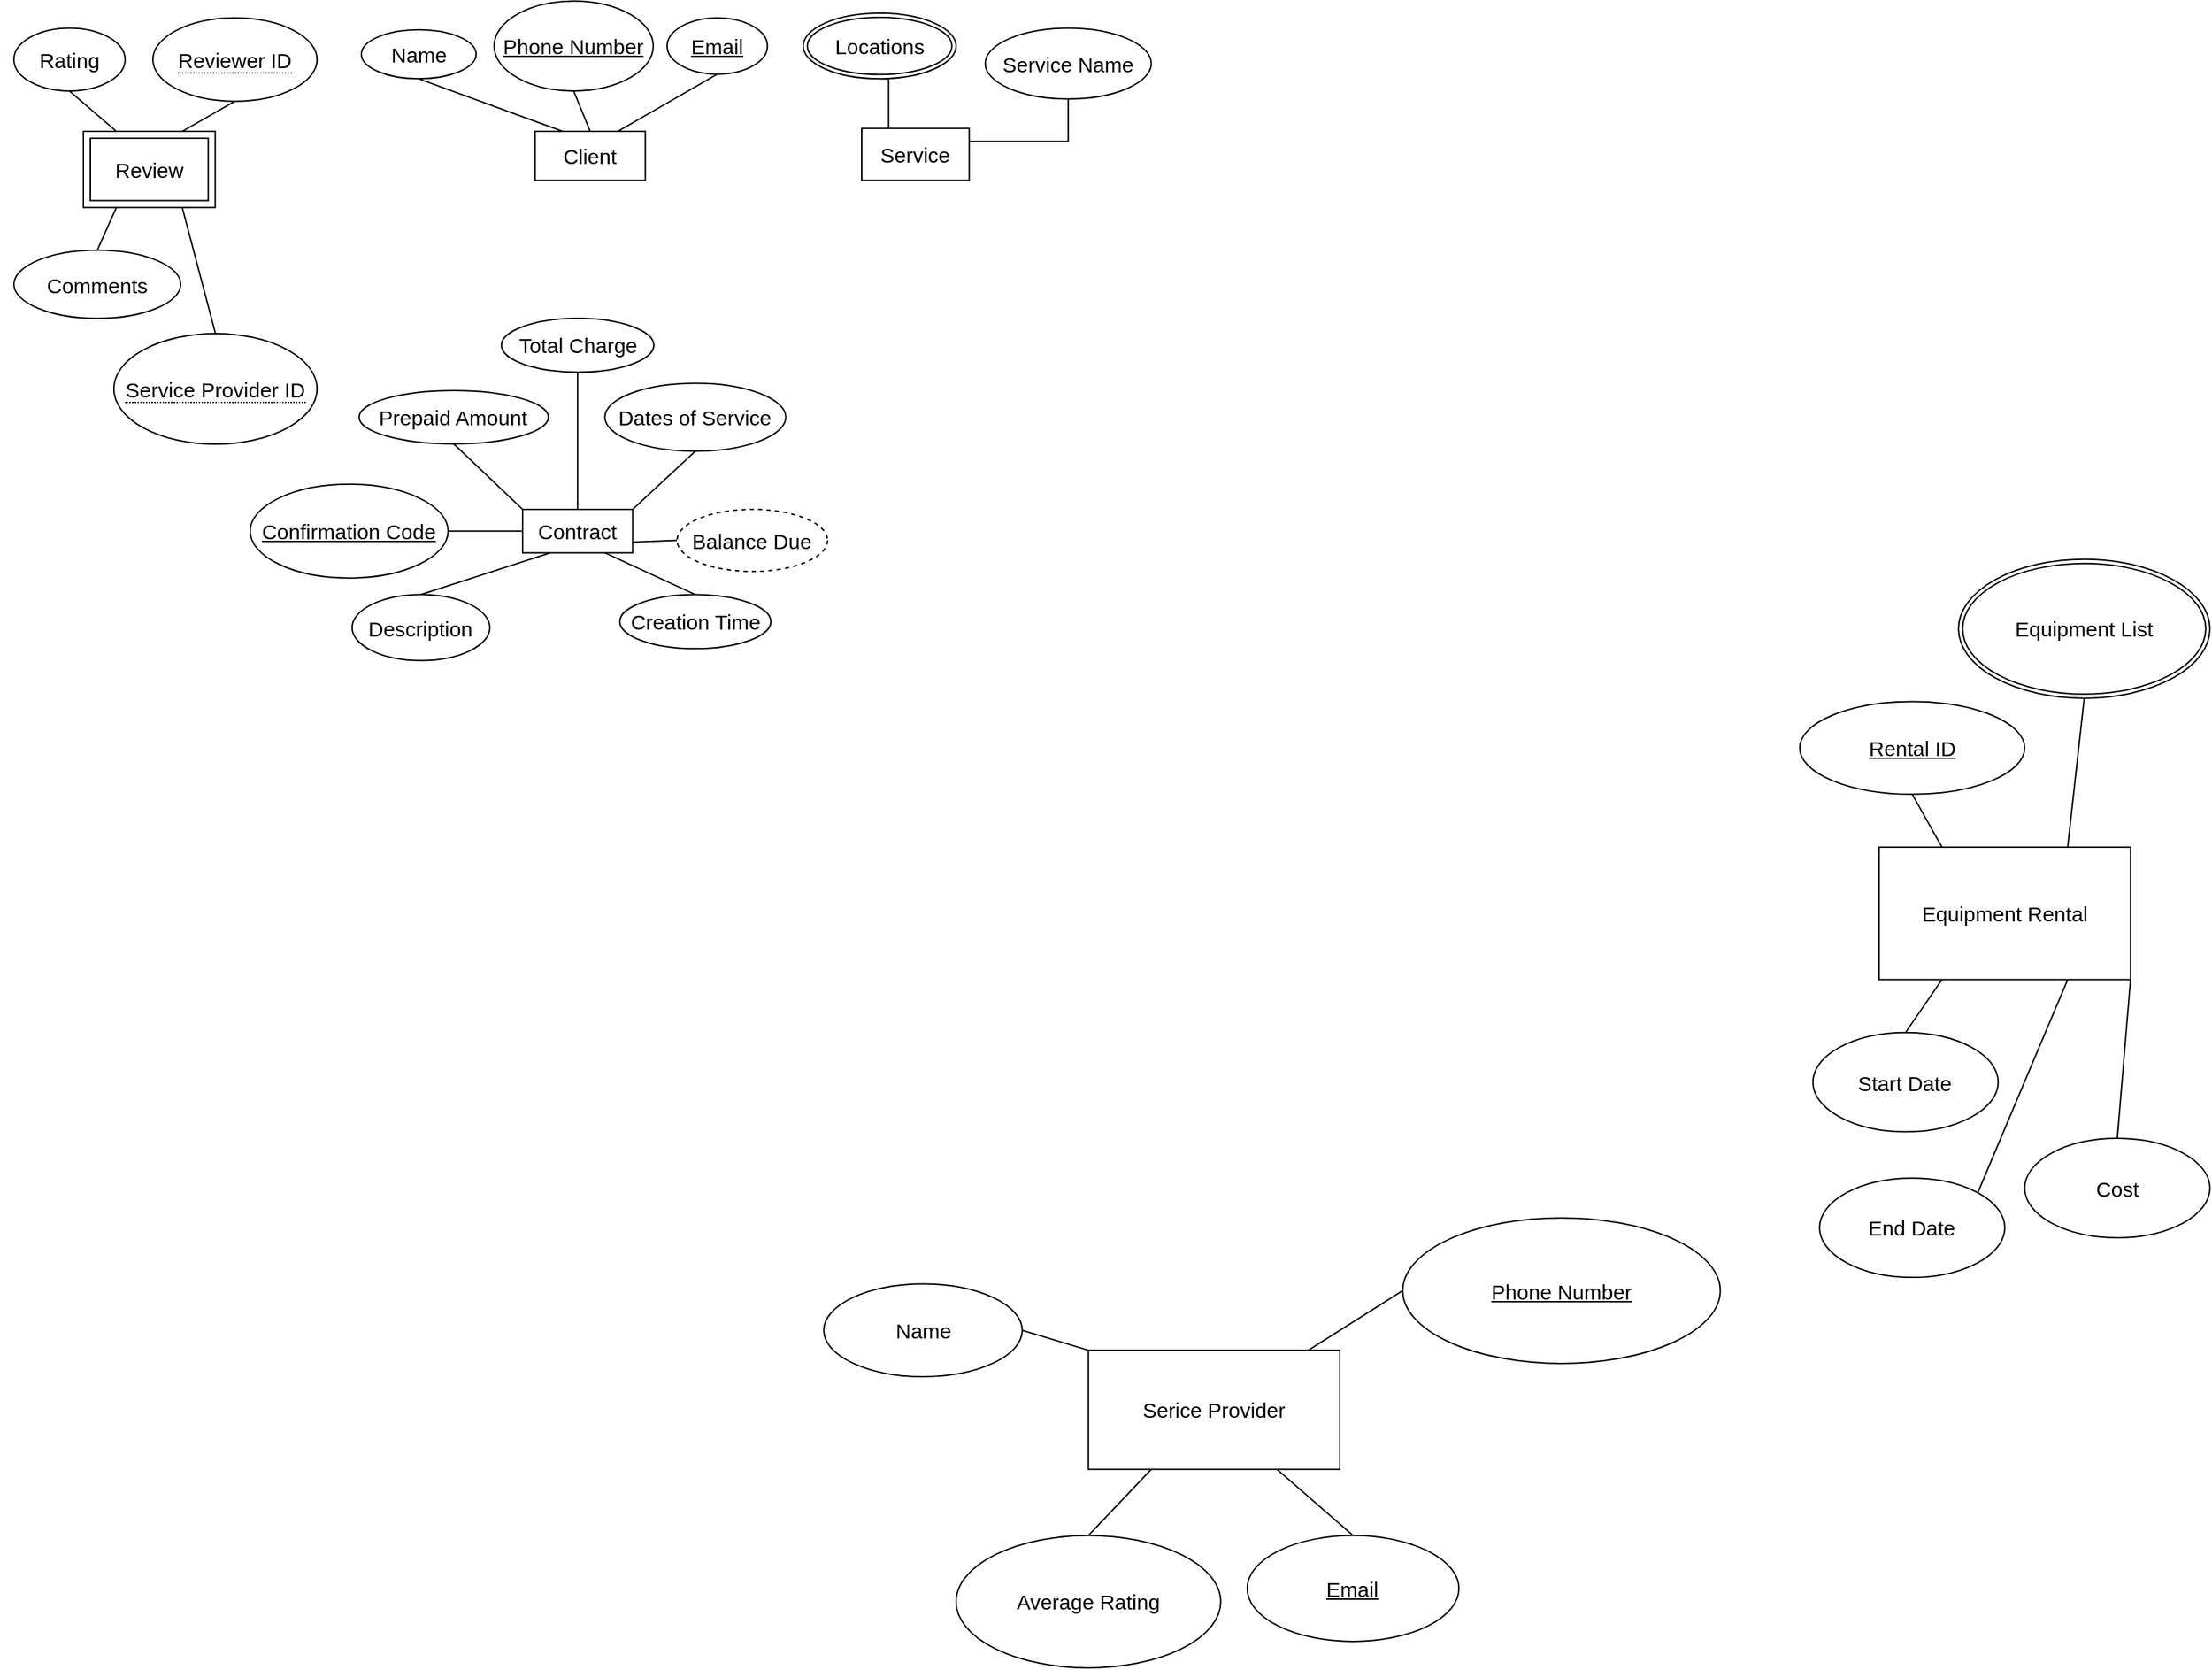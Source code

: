<mxfile version="24.0.6" type="github">
  <diagram id="uwfAcFQ30mh1qVoZ9az8" name="Page-1">
    <mxGraphModel dx="4069" dy="2191" grid="1" gridSize="10" guides="1" tooltips="1" connect="1" arrows="1" fold="1" page="1" pageScale="1" pageWidth="850" pageHeight="1100" math="0" shadow="0">
      <root>
        <mxCell id="0" />
        <mxCell id="1" parent="0" />
        <mxCell id="cQRUg3gUIwxrzt-b6gOe-111" value="" style="group;aspect=fixed;fontSize=15;" vertex="1" connectable="0" parent="1">
          <mxGeometry width="1590" height="1200" as="geometry" />
        </mxCell>
        <mxCell id="58" style="edgeStyle=none;html=1;exitX=0.5;exitY=0;exitDx=0;exitDy=0;entryX=0.5;entryY=1;entryDx=0;entryDy=0;fontSize=15;endArrow=none;endFill=0;" parent="cQRUg3gUIwxrzt-b6gOe-111" source="2" target="5" edge="1">
          <mxGeometry relative="1" as="geometry" />
        </mxCell>
        <mxCell id="60" style="edgeStyle=none;html=1;exitX=0.75;exitY=0;exitDx=0;exitDy=0;entryX=0.5;entryY=1;entryDx=0;entryDy=0;fontSize=15;endArrow=none;endFill=0;" parent="cQRUg3gUIwxrzt-b6gOe-111" source="2" target="6" edge="1">
          <mxGeometry relative="1" as="geometry" />
        </mxCell>
        <mxCell id="2" value="&lt;font style=&quot;font-size: 15px;&quot;&gt;Client&lt;/font&gt;" style="rounded=0;whiteSpace=wrap;html=1;fontSize=15;" parent="cQRUg3gUIwxrzt-b6gOe-111" vertex="1">
          <mxGeometry x="385" y="94.52" width="79.28" height="35.24" as="geometry" />
        </mxCell>
        <mxCell id="59" style="edgeStyle=none;html=1;exitX=0.5;exitY=1;exitDx=0;exitDy=0;entryX=0.25;entryY=0;entryDx=0;entryDy=0;fontSize=15;endArrow=none;endFill=0;" parent="cQRUg3gUIwxrzt-b6gOe-111" source="3" target="2" edge="1">
          <mxGeometry relative="1" as="geometry" />
        </mxCell>
        <mxCell id="3" value="Name" style="ellipse;whiteSpace=wrap;html=1;fontSize=15;" parent="cQRUg3gUIwxrzt-b6gOe-111" vertex="1">
          <mxGeometry x="260.0" y="21.43" width="82.57" height="35.24" as="geometry" />
        </mxCell>
        <mxCell id="5" value="&lt;u style=&quot;font-size: 15px;&quot;&gt;Phone Number&lt;/u&gt;" style="ellipse;whiteSpace=wrap;html=1;fontSize=15;" parent="cQRUg3gUIwxrzt-b6gOe-111" vertex="1">
          <mxGeometry x="355.49" y="0.72" width="114.51" height="64.76" as="geometry" />
        </mxCell>
        <mxCell id="6" value="&lt;u style=&quot;font-size: 15px;&quot;&gt;Email&lt;/u&gt;" style="ellipse;whiteSpace=wrap;html=1;fontSize=15;" parent="cQRUg3gUIwxrzt-b6gOe-111" vertex="1">
          <mxGeometry x="480.0" y="12.86" width="72.17" height="40.48" as="geometry" />
        </mxCell>
        <mxCell id="7" value="Serice Provider" style="rounded=0;whiteSpace=wrap;html=1;fontSize=15;" parent="cQRUg3gUIwxrzt-b6gOe-111" vertex="1">
          <mxGeometry x="783.099" y="971.429" width="180.898" height="85.714" as="geometry" />
        </mxCell>
        <mxCell id="40" style="edgeStyle=none;html=1;exitX=1;exitY=0.5;exitDx=0;exitDy=0;entryX=0;entryY=0;entryDx=0;entryDy=0;fontSize=15;endArrow=none;endFill=0;" parent="cQRUg3gUIwxrzt-b6gOe-111" source="9" target="7" edge="1">
          <mxGeometry relative="1" as="geometry" />
        </mxCell>
        <mxCell id="9" value="Name" style="ellipse;whiteSpace=wrap;html=1;fontSize=15;" parent="cQRUg3gUIwxrzt-b6gOe-111" vertex="1">
          <mxGeometry x="592.68" y="923.81" width="142.814" height="66.667" as="geometry" />
        </mxCell>
        <mxCell id="42" style="edgeStyle=none;html=1;exitX=0.5;exitY=0;exitDx=0;exitDy=0;entryX=0.75;entryY=1;entryDx=0;entryDy=0;fontSize=15;endArrow=none;endFill=0;" parent="cQRUg3gUIwxrzt-b6gOe-111" source="10" target="7" edge="1">
          <mxGeometry relative="1" as="geometry" />
        </mxCell>
        <mxCell id="10" value="&lt;u style=&quot;font-size: 15px;&quot;&gt;Email&lt;/u&gt;" style="ellipse;whiteSpace=wrap;html=1;fontSize=15;" parent="cQRUg3gUIwxrzt-b6gOe-111" vertex="1">
          <mxGeometry x="897.35" y="1104.762" width="152.335" height="76.19" as="geometry" />
        </mxCell>
        <mxCell id="41" style="edgeStyle=none;html=1;exitX=0;exitY=0.5;exitDx=0;exitDy=0;fontSize=15;endArrow=none;endFill=0;" parent="cQRUg3gUIwxrzt-b6gOe-111" source="11" target="7" edge="1">
          <mxGeometry relative="1" as="geometry" />
        </mxCell>
        <mxCell id="11" value="&lt;u style=&quot;font-size: 15px;&quot;&gt;Phone Number&lt;/u&gt;" style="ellipse;whiteSpace=wrap;html=1;fontSize=15;" parent="cQRUg3gUIwxrzt-b6gOe-111" vertex="1">
          <mxGeometry x="1009.222" y="876.19" width="228.503" height="104.762" as="geometry" />
        </mxCell>
        <mxCell id="39" style="edgeStyle=none;html=1;exitX=0.5;exitY=0;exitDx=0;exitDy=0;entryX=0.25;entryY=1;entryDx=0;entryDy=0;fontSize=15;endArrow=none;endFill=0;" parent="cQRUg3gUIwxrzt-b6gOe-111" source="12" target="7" edge="1">
          <mxGeometry relative="1" as="geometry" />
        </mxCell>
        <mxCell id="12" value="Average Rating" style="ellipse;whiteSpace=wrap;html=1;fontSize=15;" parent="cQRUg3gUIwxrzt-b6gOe-111" vertex="1">
          <mxGeometry x="687.889" y="1104.762" width="190.419" height="95.238" as="geometry" />
        </mxCell>
        <mxCell id="51" style="edgeStyle=none;html=1;exitX=0.75;exitY=1;exitDx=0;exitDy=0;entryX=0.5;entryY=0;entryDx=0;entryDy=0;fontSize=15;endArrow=none;endFill=0;" parent="cQRUg3gUIwxrzt-b6gOe-111" source="13" target="14" edge="1">
          <mxGeometry relative="1" as="geometry" />
        </mxCell>
        <mxCell id="52" style="edgeStyle=none;html=1;exitX=0.25;exitY=1;exitDx=0;exitDy=0;entryX=0.5;entryY=0;entryDx=0;entryDy=0;fontSize=15;endArrow=none;endFill=0;" parent="cQRUg3gUIwxrzt-b6gOe-111" source="13" target="15" edge="1">
          <mxGeometry relative="1" as="geometry" />
        </mxCell>
        <mxCell id="54" style="edgeStyle=none;html=1;exitX=1;exitY=0.75;exitDx=0;exitDy=0;entryX=0;entryY=0.5;entryDx=0;entryDy=0;fontSize=15;endArrow=none;endFill=0;" parent="cQRUg3gUIwxrzt-b6gOe-111" source="13" target="26" edge="1">
          <mxGeometry relative="1" as="geometry" />
        </mxCell>
        <mxCell id="13" value="Contract" style="rounded=0;whiteSpace=wrap;html=1;fontSize=15;" parent="cQRUg3gUIwxrzt-b6gOe-111" vertex="1">
          <mxGeometry x="376.04" y="366.49" width="79.15" height="31.28" as="geometry" />
        </mxCell>
        <mxCell id="14" value="Creation Time" style="ellipse;whiteSpace=wrap;html=1;fontSize=15;" parent="cQRUg3gUIwxrzt-b6gOe-111" vertex="1">
          <mxGeometry x="445.93" y="427.77" width="108.7" height="38.9" as="geometry" />
        </mxCell>
        <mxCell id="15" value="Description" style="ellipse;whiteSpace=wrap;html=1;fontSize=15;" parent="cQRUg3gUIwxrzt-b6gOe-111" vertex="1">
          <mxGeometry x="253.33" y="427.77" width="99.1" height="47.48" as="geometry" />
        </mxCell>
        <mxCell id="55" style="edgeStyle=none;html=1;exitX=0.5;exitY=1;exitDx=0;exitDy=0;entryX=1;entryY=0;entryDx=0;entryDy=0;fontSize=15;endArrow=none;endFill=0;" parent="cQRUg3gUIwxrzt-b6gOe-111" source="17" target="13" edge="1">
          <mxGeometry relative="1" as="geometry" />
        </mxCell>
        <mxCell id="17" value="Dates of Service" style="ellipse;whiteSpace=wrap;html=1;fontSize=15;" parent="cQRUg3gUIwxrzt-b6gOe-111" vertex="1">
          <mxGeometry x="435.19" y="275.7" width="130.18" height="48.9" as="geometry" />
        </mxCell>
        <mxCell id="57" style="edgeStyle=none;html=1;exitX=0.5;exitY=1;exitDx=0;exitDy=0;entryX=0.5;entryY=0;entryDx=0;entryDy=0;fontSize=15;endArrow=none;endFill=0;" parent="cQRUg3gUIwxrzt-b6gOe-111" source="18" target="13" edge="1">
          <mxGeometry relative="1" as="geometry" />
        </mxCell>
        <mxCell id="18" value="Total Charge" style="ellipse;whiteSpace=wrap;html=1;fontSize=15;" parent="cQRUg3gUIwxrzt-b6gOe-111" vertex="1">
          <mxGeometry x="360.79" y="229.05" width="109.64" height="38.72" as="geometry" />
        </mxCell>
        <mxCell id="56" style="edgeStyle=none;html=1;exitX=0.5;exitY=1;exitDx=0;exitDy=0;entryX=0;entryY=0;entryDx=0;entryDy=0;fontSize=15;endArrow=none;endFill=0;" parent="cQRUg3gUIwxrzt-b6gOe-111" source="19" target="13" edge="1">
          <mxGeometry relative="1" as="geometry" />
        </mxCell>
        <mxCell id="19" value="Prepaid Amount" style="ellipse;whiteSpace=wrap;html=1;fontSize=15;" parent="cQRUg3gUIwxrzt-b6gOe-111" vertex="1">
          <mxGeometry x="258.36" y="280.94" width="136.23" height="38.43" as="geometry" />
        </mxCell>
        <mxCell id="26" value="Balance Due" style="ellipse;whiteSpace=wrap;html=1;align=center;dashed=1;fontSize=15;" parent="cQRUg3gUIwxrzt-b6gOe-111" vertex="1">
          <mxGeometry x="487.14" y="366.49" width="108.27" height="44.62" as="geometry" />
        </mxCell>
        <mxCell id="53" style="edgeStyle=none;html=1;exitX=1;exitY=0.5;exitDx=0;exitDy=0;entryX=0;entryY=0.5;entryDx=0;entryDy=0;fontSize=15;endArrow=none;endFill=0;" parent="cQRUg3gUIwxrzt-b6gOe-111" source="27" target="13" edge="1">
          <mxGeometry relative="1" as="geometry" />
        </mxCell>
        <mxCell id="27" value="Confirmation Code" style="ellipse;whiteSpace=wrap;html=1;align=center;fontStyle=4;fontSize=15;" parent="cQRUg3gUIwxrzt-b6gOe-111" vertex="1">
          <mxGeometry x="180" y="348.39" width="142.4" height="67.48" as="geometry" />
        </mxCell>
        <mxCell id="cQRUg3gUIwxrzt-b6gOe-122" style="edgeStyle=orthogonalEdgeStyle;rounded=0;orthogonalLoop=1;jettySize=auto;html=1;exitX=1;exitY=0.25;exitDx=0;exitDy=0;entryX=0.5;entryY=1;entryDx=0;entryDy=0;endArrow=none;endFill=0;" edge="1" parent="cQRUg3gUIwxrzt-b6gOe-111" source="29" target="30">
          <mxGeometry relative="1" as="geometry" />
        </mxCell>
        <mxCell id="29" value="Service" style="rounded=0;whiteSpace=wrap;html=1;fontSize=15;" parent="cQRUg3gUIwxrzt-b6gOe-111" vertex="1">
          <mxGeometry x="620" y="92.37" width="77.32" height="37.39" as="geometry" />
        </mxCell>
        <mxCell id="30" value="Service Name" style="ellipse;whiteSpace=wrap;html=1;fontSize=15;" parent="cQRUg3gUIwxrzt-b6gOe-111" vertex="1">
          <mxGeometry x="708.86" y="20.24" width="119.46" height="50.95" as="geometry" />
        </mxCell>
        <mxCell id="cQRUg3gUIwxrzt-b6gOe-120" style="edgeStyle=orthogonalEdgeStyle;rounded=0;orthogonalLoop=1;jettySize=auto;html=1;exitX=0.5;exitY=1;exitDx=0;exitDy=0;entryX=0.25;entryY=0;entryDx=0;entryDy=0;endArrow=none;endFill=0;" edge="1" parent="cQRUg3gUIwxrzt-b6gOe-111" source="31" target="29">
          <mxGeometry relative="1" as="geometry" />
        </mxCell>
        <mxCell id="31" value="Locations" style="ellipse;shape=doubleEllipse;margin=3;whiteSpace=wrap;html=1;align=center;fontSize=15;" parent="cQRUg3gUIwxrzt-b6gOe-111" vertex="1">
          <mxGeometry x="577.89" y="9.53" width="110" height="47.14" as="geometry" />
        </mxCell>
        <mxCell id="32" value="Review" style="shape=ext;margin=3;double=1;whiteSpace=wrap;html=1;align=center;fontSize=15;" parent="cQRUg3gUIwxrzt-b6gOe-111" vertex="1">
          <mxGeometry x="60" y="94.52" width="94.81" height="54.76" as="geometry" />
        </mxCell>
        <mxCell id="46" style="edgeStyle=none;html=1;exitX=0.5;exitY=1;exitDx=0;exitDy=0;entryX=0.75;entryY=0;entryDx=0;entryDy=0;fontSize=15;endArrow=none;endFill=0;" parent="cQRUg3gUIwxrzt-b6gOe-111" source="33" target="32" edge="1">
          <mxGeometry relative="1" as="geometry" />
        </mxCell>
        <mxCell id="33" value="&lt;span style=&quot;border-bottom: 1px dotted; font-size: 15px;&quot;&gt;&lt;font style=&quot;font-size: 15px;&quot;&gt;Reviewer ID&lt;/font&gt;&lt;/span&gt;" style="ellipse;whiteSpace=wrap;html=1;align=center;fontSize=15;" parent="cQRUg3gUIwxrzt-b6gOe-111" vertex="1">
          <mxGeometry x="110" y="12.86" width="118.14" height="60" as="geometry" />
        </mxCell>
        <mxCell id="47" style="edgeStyle=none;html=1;exitX=0.5;exitY=0;exitDx=0;exitDy=0;entryX=0.75;entryY=1;entryDx=0;entryDy=0;fontSize=15;endArrow=none;endFill=0;" parent="cQRUg3gUIwxrzt-b6gOe-111" source="34" target="32" edge="1">
          <mxGeometry relative="1" as="geometry" />
        </mxCell>
        <mxCell id="34" value="&lt;span style=&quot;border-bottom: 1px dotted; font-size: 15px;&quot;&gt;Service Provider ID&lt;/span&gt;" style="ellipse;whiteSpace=wrap;html=1;align=center;fontSize=15;" parent="cQRUg3gUIwxrzt-b6gOe-111" vertex="1">
          <mxGeometry x="81.91" y="240" width="146.23" height="79.53" as="geometry" />
        </mxCell>
        <mxCell id="45" style="edgeStyle=none;html=1;exitX=0.5;exitY=1;exitDx=0;exitDy=0;entryX=0.25;entryY=0;entryDx=0;entryDy=0;fontSize=15;endArrow=none;endFill=0;" parent="cQRUg3gUIwxrzt-b6gOe-111" source="35" target="32" edge="1">
          <mxGeometry relative="1" as="geometry" />
        </mxCell>
        <mxCell id="35" value="Rating" style="ellipse;whiteSpace=wrap;html=1;fontSize=15;" parent="cQRUg3gUIwxrzt-b6gOe-111" vertex="1">
          <mxGeometry x="10" y="20.24" width="80" height="45.24" as="geometry" />
        </mxCell>
        <mxCell id="48" style="edgeStyle=none;html=1;exitX=0.5;exitY=0;exitDx=0;exitDy=0;entryX=0.25;entryY=1;entryDx=0;entryDy=0;fontSize=15;endArrow=none;endFill=0;" parent="cQRUg3gUIwxrzt-b6gOe-111" source="36" target="32" edge="1">
          <mxGeometry relative="1" as="geometry" />
        </mxCell>
        <mxCell id="36" value="Comments" style="ellipse;whiteSpace=wrap;html=1;fontSize=15;" parent="cQRUg3gUIwxrzt-b6gOe-111" vertex="1">
          <mxGeometry x="10" y="180.0" width="120" height="49.05" as="geometry" />
        </mxCell>
        <mxCell id="104" style="edgeStyle=none;html=1;exitX=0.75;exitY=0;exitDx=0;exitDy=0;entryX=0.5;entryY=1;entryDx=0;entryDy=0;fontSize=15;endArrow=none;endFill=0;" parent="cQRUg3gUIwxrzt-b6gOe-111" source="93" target="103" edge="1">
          <mxGeometry relative="1" as="geometry" />
        </mxCell>
        <mxCell id="105" style="edgeStyle=none;html=1;exitX=0.25;exitY=0;exitDx=0;exitDy=0;entryX=0.5;entryY=1;entryDx=0;entryDy=0;fontSize=15;endArrow=none;endFill=0;" parent="cQRUg3gUIwxrzt-b6gOe-111" source="93" target="102" edge="1">
          <mxGeometry relative="1" as="geometry" />
        </mxCell>
        <mxCell id="93" value="Equipment Rental" style="rounded=0;whiteSpace=wrap;html=1;fontSize=15;" parent="cQRUg3gUIwxrzt-b6gOe-111" vertex="1">
          <mxGeometry x="1351.976" y="609.524" width="180.898" height="95.238" as="geometry" />
        </mxCell>
        <mxCell id="102" value="Rental ID" style="ellipse;whiteSpace=wrap;html=1;align=center;fontStyle=4;fontSize=15;" parent="cQRUg3gUIwxrzt-b6gOe-111" vertex="1">
          <mxGeometry x="1294.85" y="504.762" width="161.856" height="66.667" as="geometry" />
        </mxCell>
        <mxCell id="103" value="Equipment List" style="ellipse;shape=doubleEllipse;margin=3;whiteSpace=wrap;html=1;align=center;fontSize=15;" parent="cQRUg3gUIwxrzt-b6gOe-111" vertex="1">
          <mxGeometry x="1409.102" y="402.381" width="180.898" height="100" as="geometry" />
        </mxCell>
        <mxCell id="109" style="edgeStyle=none;html=1;exitX=0.5;exitY=0;exitDx=0;exitDy=0;entryX=0.25;entryY=1;entryDx=0;entryDy=0;fontSize=15;endArrow=none;endFill=0;" parent="cQRUg3gUIwxrzt-b6gOe-111" source="106" target="93" edge="1">
          <mxGeometry relative="1" as="geometry" />
        </mxCell>
        <mxCell id="106" value="Start Date" style="ellipse;whiteSpace=wrap;html=1;fontSize=15;" parent="cQRUg3gUIwxrzt-b6gOe-111" vertex="1">
          <mxGeometry x="1304.371" y="742.857" width="133.293" height="71.429" as="geometry" />
        </mxCell>
        <mxCell id="110" style="edgeStyle=none;html=1;exitX=1;exitY=0;exitDx=0;exitDy=0;entryX=0.75;entryY=1;entryDx=0;entryDy=0;fontSize=15;endArrow=none;endFill=0;" parent="cQRUg3gUIwxrzt-b6gOe-111" source="107" target="93" edge="1">
          <mxGeometry relative="1" as="geometry" />
        </mxCell>
        <mxCell id="107" value="&lt;div&gt;End Date&lt;/div&gt;" style="ellipse;whiteSpace=wrap;html=1;fontSize=15;" parent="cQRUg3gUIwxrzt-b6gOe-111" vertex="1">
          <mxGeometry x="1309.132" y="847.619" width="133.293" height="71.429" as="geometry" />
        </mxCell>
        <mxCell id="111" style="edgeStyle=none;html=1;exitX=0.5;exitY=0;exitDx=0;exitDy=0;entryX=1;entryY=1;entryDx=0;entryDy=0;fontSize=15;endArrow=none;endFill=0;" parent="cQRUg3gUIwxrzt-b6gOe-111" source="108" target="93" edge="1">
          <mxGeometry relative="1" as="geometry" />
        </mxCell>
        <mxCell id="108" value="Cost" style="ellipse;whiteSpace=wrap;html=1;fontSize=15;" parent="cQRUg3gUIwxrzt-b6gOe-111" vertex="1">
          <mxGeometry x="1456.707" y="819.048" width="133.293" height="71.429" as="geometry" />
        </mxCell>
        <mxCell id="cQRUg3gUIwxrzt-b6gOe-123" value="&amp;nbsp;" style="text;whiteSpace=wrap;html=1;" vertex="1" parent="1">
          <mxGeometry x="410" y="340" width="40" height="40" as="geometry" />
        </mxCell>
      </root>
    </mxGraphModel>
  </diagram>
</mxfile>
